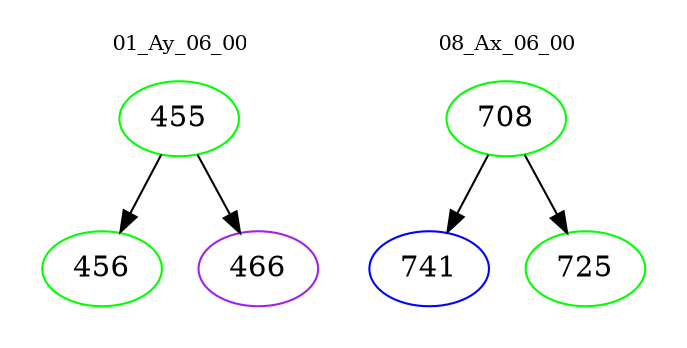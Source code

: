 digraph{
subgraph cluster_0 {
color = white
label = "01_Ay_06_00";
fontsize=10;
T0_455 [label="455", color="green"]
T0_455 -> T0_456 [color="black"]
T0_456 [label="456", color="green"]
T0_455 -> T0_466 [color="black"]
T0_466 [label="466", color="purple"]
}
subgraph cluster_1 {
color = white
label = "08_Ax_06_00";
fontsize=10;
T1_708 [label="708", color="green"]
T1_708 -> T1_741 [color="black"]
T1_741 [label="741", color="blue"]
T1_708 -> T1_725 [color="black"]
T1_725 [label="725", color="green"]
}
}
